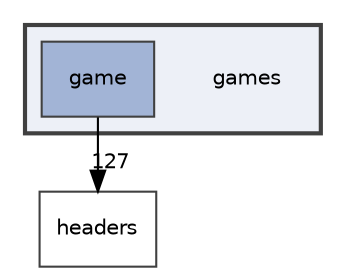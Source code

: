 digraph "games"
{
 // LATEX_PDF_SIZE
  edge [fontname="Helvetica",fontsize="10",labelfontname="Helvetica",labelfontsize="10"];
  node [fontname="Helvetica",fontsize="10",shape=record];
  compound=true
  subgraph clusterdir_4b6f782e158b0b98da980a0e11a23a15 {
    graph [ bgcolor="#edf0f7", pencolor="grey25", style="filled,bold,", label="", fontname="Helvetica", fontsize="10", URL="dir_4b6f782e158b0b98da980a0e11a23a15.html"]
    dir_4b6f782e158b0b98da980a0e11a23a15 [shape=plaintext, label="games"];
  dir_859be75312e42d6ebb568f8f09dd7ac4 [shape=box, label="game", style="filled,", fillcolor="#a2b4d6", color="grey25", URL="dir_859be75312e42d6ebb568f8f09dd7ac4.html"];
  }
  dir_7f57b1e41c5acd0e859ae5f3a2b075a9 [shape=box, label="headers", style="", fillcolor="#edf0f7", color="grey25", URL="dir_7f57b1e41c5acd0e859ae5f3a2b075a9.html"];
  dir_859be75312e42d6ebb568f8f09dd7ac4->dir_7f57b1e41c5acd0e859ae5f3a2b075a9 [headlabel="127", labeldistance=1.5 headhref="dir_000003_000005.html"];
}
